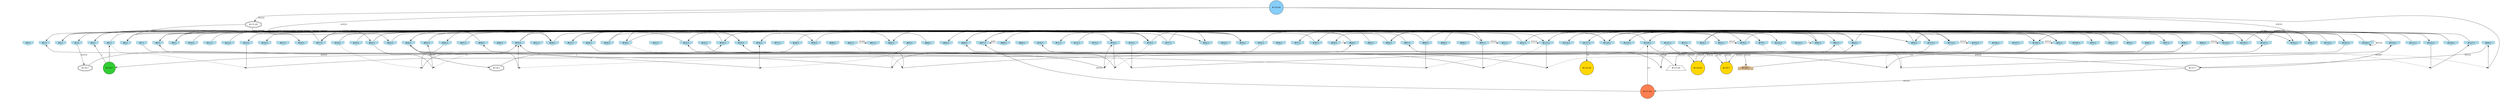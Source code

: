 digraph G {
node[shape = circle]
rankInputs [style = invisible]
rankOutputs [style = invisible]
rankInputs -> rankOutputs [color=invis]
0 [label="#0:1", style = filled, shape = invhouse, color=lightblue]
1 [label="#1:1", style = filled, shape = invhouse, color=lightblue]
2 [label="#2:1", style = filled, shape = invhouse, color=lightblue]
3 [label="#3:1", style = filled, shape = invhouse, color=lightblue]
4 [label="#4:1", style = filled, shape = invhouse, color=lightblue]
5 [label="#5:1", style = filled, shape = invhouse, color=lightblue]
6 [label="#6:1", style = filled, shape = invhouse, color=lightblue]
7 [label="#7:1", style = filled, shape = invhouse, color=lightblue]
8 [label="#8:1", style = filled, shape = invhouse, color=lightblue]
9 [label="#9:1", style = filled, shape = invhouse, color=lightblue]
10 [label="#10:1", style = filled, shape = invhouse, color=lightblue]
11 [label="#11:1", style = filled, shape = invhouse, color=lightblue]
12 [label="#12:1", style = filled, shape = invhouse, color=lightblue]
13 [label="#13:1", style = filled, shape = invhouse, color=lightblue]
14 [label="#14:1", style = filled, shape = invhouse, color=lightblue]
15 [label="#15:1", style = filled, shape = invhouse, color=lightblue]
16 [label="#16:1", style = filled, shape = invhouse, color=lightblue]
17 [label="#17:1", style = filled, shape = invhouse, color=lightblue]
18 [label="#18:1", style = filled, shape = invhouse, color=lightblue]
19 [label="#19:1", style = filled, shape = invhouse, color=lightblue]
20 [label="#20:1", style = filled, shape = invhouse, color=lightblue]
21 [label="#21:1", style = filled, shape = invhouse, color=lightblue]
22 [label="#22:1", style = filled, shape = invhouse, color=lightblue]
23 [label="#23:1", style = filled, shape = invhouse, color=lightblue]
24 [label="#24:1", style = filled, shape = invhouse, color=lightblue]
25 [label="#25:1", style = filled, shape = invhouse, color=lightblue]
26 [label="#26:1", style = filled, shape = invhouse, color=lightblue]
27 [label="#27:1", style = filled, shape = invhouse, color=lightblue]
28 [label="#28:1", style = filled, shape = invhouse, color=lightblue]
29 [label="#29:1", style = filled, shape = invhouse, color=lightblue]
30 [label="#30:1", style = filled, shape = invhouse, color=lightblue]
31 [label="#31:1", style = filled, shape = invhouse, color=lightblue]
32 [label="#32:1", style = filled, shape = invhouse, color=lightblue]
33 [label="#33:1", style = filled, shape = invhouse, color=lightblue]
34 [label="#34:1", style = filled, shape = invhouse, color=lightblue]
35 [label="#35:1", style = filled, shape = invhouse, color=lightblue]
36 [label="#36:1", style = filled, shape = invhouse, color=lightblue]
37 [label="#37:1", style = filled, shape = invhouse, color=lightblue]
38 [label="#38:1", style = filled, shape = invhouse, color=lightblue]
39 [label="#39:1", style = filled, shape = invhouse, color=lightblue]
40 [label="#40:1", style = filled, shape = invhouse, color=lightblue]
41 [label="#41:1", style = filled, shape = invhouse, color=lightblue]
42 [label="#42:1", style = filled, shape = invhouse, color=lightblue]
43 [label="#43:1", style = filled, shape = invhouse, color=lightblue]
44 [label="#44:1", style = filled, shape = invhouse, color=lightblue]
45 [label="#45:1", style = filled, shape = invhouse, color=lightblue]
46 [label="#46:1", style = filled, shape = invhouse, color=lightblue]
47 [label="#47:1", style = filled, shape = invhouse, color=lightblue]
48 [label="#48:1", style = filled, shape = invhouse, color=lightblue]
49 [label="#49:1", style = filled, shape = invhouse, color=lightblue]
50 [label="#50:1", style = filled, shape = invhouse, color=lightblue]
51 [label="#51:1", style = filled, shape = invhouse, color=lightblue]
52 [label="#52:1", style = filled, shape = invhouse, color=lightblue]
53 [label="#53:1", style = filled, shape = invhouse, color=lightblue]
54 [label="#54:1", style = filled, shape = invhouse, color=lightblue]
55 [label="#55:1", style = filled, shape = invhouse, color=lightblue]
56 [label="#56:1", style = filled, shape = invhouse, color=lightblue]
57 [label="#57:1", style = filled, shape = invhouse, color=lightblue]
58 [label="#58:1", style = filled, shape = invhouse, color=lightblue]
59 [label="#59:1", style = filled, shape = invhouse, color=lightblue]
60 [label="#60:1", style = filled, shape = invhouse, color=lightblue]
61 [label="#61:1", style = filled, shape = invhouse, color=lightblue]
62 [label="#62:1", style = filled, shape = invhouse, color=lightblue]
63 [label="#63:1", style = filled, shape = invhouse, color=lightblue]
64 [label="#64:1", style = filled, shape = invhouse, color=lightblue]
65 [label="#65:1", style = filled, shape = invhouse, color=lightblue]
66 [label="#66:1", style = filled, shape = invhouse, color=lightblue]
67 [label="#67:1", style = filled, shape = invhouse, color=lightblue]
68 [label="#68:1", style = filled, shape = invhouse, color=lightblue]
69 [label="#69:1", style = filled, shape = invhouse, color=lightblue]
70 [label="#70:1", style = filled, shape = invhouse, color=lightblue]
71 [label="#71:1", style = filled, shape = invhouse, color=lightblue]
72 [label="#72:1", style = filled, shape = invhouse, color=lightblue]
73 [label="#73:1", style = filled, shape = invhouse, color=lightblue]
74 [label="#74:1", style = filled, shape = invhouse, color=lightblue]
75 [label="#75:1", style = filled, shape = invhouse, color=lightblue]
76 [label="#76:1", style = filled, shape = invhouse, color=lightblue]
77 [label="#77:1", style = filled, shape = invhouse, color=lightblue]
78 [label="#78:1", style = filled, shape = invhouse, color=lightblue]
79 [label="#79:1", style = filled, shape = invhouse, color=lightblue]
80 [label="#80:1", style = filled, shape = invhouse, color=lightblue]
81 [label="#81:1", style = filled, shape = invhouse, color=lightblue]
82 [label="#82:1", style = filled, shape = invhouse, color=lightblue]
83 [label="#83:1", style = filled, shape = invhouse, color=lightblue]
84 [label="#84:1", style = filled, shape = invhouse, color=lightblue]
85 [label="#85:1", style = filled, shape = invhouse, color=lightblue]
86 [label="#86:1", style = filled, shape = invhouse, color=lightblue]
87 [label="#87:1", style = filled, shape = invhouse, color=lightblue]
88 [label="#88:1", style = filled, shape = invhouse, color=lightblue]
89 [label="#89:1", style = filled, shape = invhouse, color=lightblue]
90 [label="#90:1", style = filled, shape = invhouse, color=lightblue]
91 [label="#91:1", style = filled, shape = invhouse, color=lightblue]
92 [label="#92:1", style = filled, shape = invhouse, color=lightblue]
93 [label="#93:1", style = filled, shape = invhouse, color=lightblue]
94 [label="#94:1", style = filled, shape = invhouse, color=lightblue]
95 [label="#95:1", style = filled, shape = invhouse, color=lightblue]
96 [label="#96:1", style = filled, shape = invhouse, color=lightblue]
97 [label="#97:1", style = filled, shape = invhouse, color=lightblue]
98 [label="#98:1", style = filled, shape = invhouse, color=lightblue]
99 [label="#99:1", style = filled, shape = invhouse, color=lightblue]
100 [label="#100:1", style = filled, shape = invhouse, color=lightblue]
101 [label="#101:1", style = filled, shape = invhouse, color=lightblue]
102 [label="#102:1", style = filled, shape = invhouse, color=lightblue]
103 [label="#103:1", style = filled, shape = invhouse, color=lightblue]
104 [label="#104:1", style = filled, shape = invhouse, color=lightblue]
105 [label="#105:1", style = filled, shape = invhouse, color=lightblue]
106 [label="#106:1", style = filled, shape = invhouse, color=lightblue]
107 [label="#107:1", style = filled, shape = invhouse, color=lightblue]
108 [label="#108:1", style = filled, shape = invhouse, color=lightblue]
109 [label="#109:1", style = filled, shape = invhouse, color=lightblue]
110 [label="#110:1", style = filled, shape = invhouse, color=lightblue]
111 [label="#111:1", style = filled, shape = invhouse, color=lightblue]
112 [label="#112:1", style = filled, shape = invhouse, color=lightblue]
113 [label="#113:1", style = filled, shape = invhouse, color=lightblue]
114 [label="#114:1", style = filled, shape = invhouse, color=lightblue]
115 [label="#115:1", style = filled, shape = invhouse, color=lightblue]
116 [label="#116:1", style = filled, shape = invhouse, color=lightblue]
117 [label="#117:1", style = filled, shape = invhouse, color=lightblue]
118 [label="#118:1", style = filled, shape = invhouse, color=lightblue]
119 [label="#119:1", style = filled, shape = invhouse, color=lightblue]
120 [label="#120:1", style = filled, shape = invhouse, color=lightblue]
121 [label="#121:1", style = filled, shape = invhouse, color=lightblue]
122 [label="#122:1", style = filled, shape = invhouse, color=lightblue]
123 [label="#123:1", style = filled, shape = invhouse, color=lightblue]
124 [label="#124:1", style = filled, shape = invhouse, color=lightblue]
125 [label="#125:1", style = filled, shape = invhouse, color=lightblue]
126 [label="#126:1", style = filled, shape = invhouse, color=lightblue]
127 [label="#127:1", style = filled, shape = invhouse, color=lightblue]
128 [label="#128:1", style = filled, shape = house, color=tan]
129 [label="#129:7", style = filled, fillcolor = gold]
130 [label="#130:49", style = filled, fillcolor = lightskyblue]
131 [label="#131:49", shape = doubleoctagon]
132 [label="#132:49", style = filled, fillcolor = gold]
133 [label="#133:7", shape = doubleoctagon]
134 [label="#134:49", style = filled, fillcolor = gold]
135 [label="#135:49", shape = trapezium]
136 [label="#136:7", shape = doubleoctagon]
137 [label="#137:49", style = filled, fillcolor = coral]
138 [label="#138:1", shape = doubleoctagon]
139 [label="#139:1", style = filled, fillcolor=limegreen]
28 -> 128 [label = "65535"]
84 -> 28 [label = "65535"]
133 -> 35 [label = "65535"]
133 -> 110 [label = "65535"]
34 -> 27 [label = "65535"]
22 -> 115 [label = "65535"]
33 -> 134 [label = "65535"]
45 -> 54 [label = "65535"]
91 -> 32 [label = "65535"]
55 -> 83 [label = "65535"]
134 -> 82 [label = "65535"]
77 -> 80 [label = "65535"]
17 -> 3 [label = "65535"]
25 -> 30 [label = "65535"]
76 -> 52 [label = "65535"]
86 -> 13 [label = "65535"]
4 -> 35 [label = "65535"]
11 -> 54 [label = "65535"]
82 -> 17 [label = "65535"]
47 -> 62 [label = "65535"]
141 [shape = point]
81 -> 141 [style = dashed]
120 -> 141 [dir = none]
141 -> 110
99 -> 124 [label = "65535"]
78 -> 102 [label = "65535"]
106 -> 134 [label = "65535"]
113 -> 105 [label = "65535"]
142 [shape = point]
115 -> 142 [style = dashed]
91 -> 142 [dir = none]
142 -> 70
129 -> 23 [label = "65535"]
143 [shape = point]
121 -> 143 [style = dashed]
108 -> 143 [dir = none]
143 -> 44
112 -> 44 [label = "65535"]
144 [shape = point]
63 -> 144 [style = dashed]
44 -> 144 [dir = none]
144 -> 36
104 -> 36 [label = "65535"]
111 -> 118 [label = "65535"]
98 -> 129 [label = "65535"]
136 -> 34 [label = "65535"]
130 -> 16 [label = "65535"]
104 -> 104 [label = "65535"]
89 -> 92 [label = "65535"]
94 -> 118 [label = "65535"]
145 [shape = point]
99 -> 145 [style = dashed]
115 -> 145 [dir = none]
145 -> 66
17 -> 35 [label = "65535"]
146 [shape = point]
105 -> 146 [style = dashed]
88 -> 146 [dir = none]
146 -> 1
130 -> 83 [label = "65535"]
103 -> 116 [label = "65535"]
25 -> 78 [label = "65535"]
18 -> 125 [label = "65535"]
147 [shape = point]
120 -> 147 [style = dashed]
42 -> 147 [dir = none]
147 -> 45
137 -> 67 [label = "65535"]
133 -> 137 [label = "65535"]
98 -> 17 [label = "65535"]
8 -> 25 [label = "65535"]
101 -> 20 [label = "65535"]
24 -> 78 [label = "65535"]
12 -> 26 [label = "65535"]
135 -> 87 [label = "65535"]
108 -> 92 [label = "65535"]
42 -> 124 [label = "65535"]
130 -> 131 [label = "65535"]
60 -> 133 [label = "65535"]
127 -> 6 [label = "65535"]
4 -> 122 [label = "65535"]
8 -> 92 [label = "65535"]
82 -> 117 [label = "65535"]
85 -> 57 [label = "65535"]
86 -> 91 [label = "65535"]
100 -> 20 [label = "16383"]
48 -> 46 [label = "1023"]
121 -> 129 [label = "32767"]
32 -> 4 [label = "16383"]
148 [shape = point]
30 -> 148 [style = dashed]
96 -> 148 [dir = none]
148 -> 32
149 [shape = point]
41 -> 149 [style = dashed]
75 -> 149 [dir = none]
149 -> 81
150 [shape = point]
5 -> 150 [style = dashed]
13 -> 150 [dir = none]
150 -> 98
68 -> 67 [label = "4095"]
17 -> 35 [label = "15"]
88 -> 67 [label = "65535"]
128 -> 101 [label = "511"]
42 -> 108 [label = "65535"]
22 -> 6 [label = "65535"]
87 -> 1 [label = "65535"]
9 -> 39 [label = "65535"]
26 -> 74 [label = "65535"]
2 -> 100 [label = "1023"]
41 -> 61 [label = "16383"]
64 -> 2 [label = "255"]
30 -> 113 [label = "15"]
80 -> 120 [label = "65535"]
83 -> 59 [label = "65535"]
29 -> 115 [label = "255"]
43 -> 79 [label = "65535"]
72 -> 76 [label = "65535"]
101 -> 62 [label = "65535"]
82 -> 112 [label = "127"]
131 -> 6 [label = "8191"]
84 -> 71 [label = "8191"]
131 -> 43 [label = "511"]
92 -> 68 [label = "4095"]
91 -> 58 [label = "31"]
58 -> 34 [label = "65535"]
24 -> 100 [label = "127"]
151 [shape = point]
63 -> 151 [style = dashed]
55 -> 151 [dir = none]
151 -> 50
117 -> 132 [label = "31"]
50 -> 113 [label = "31"]
50 -> 26 [label = "31"]
19 -> 101 [label = "65535"]
95 -> 8 [label = "15"]
95 -> 119 [label = "65535"]
101 -> 65 [label = "65535"]
10 -> 93 [label = "65535"]
77 -> 44 [label = "65535"]
2 -> 79 [label = "65535"]
120 -> 9 [label = "7"]
45 -> 101 [label = "7"]
138 -> 84 [label = "1"]
44 -> 138 [label = "65535"]
91 -> 21 [label = "65535"]
42 -> 54 [label = "65535"]
39 -> 97 [label = "65535"]
126 -> 119 [label = "65535"]
137 -> 120 [label = "15"]
29 -> 102 [label = "15"]
27 -> 82 [label = "15"]
118 -> 86 [label = "65535"]
5 -> 76 [label = "65535"]
152 [shape = point]
121 -> 152 [style = dashed]
74 -> 152 [dir = none]
152 -> 8
94 -> 115 [label = "7"]
153 [shape = point]
76 -> 153 [style = dashed]
7 -> 153 [dir = none]
153 -> 74
66 -> 108 [label = "1"]
154 [shape = point]
96 -> 154 [style = dashed]
44 -> 154 [dir = none]
154 -> 50
38 -> 52 [label = "65535"]
155 [shape = point]
79 -> 155 [style = dashed]
125 -> 155 [dir = none]
155 -> 127
139 -> 5 [label = "1"]
38 -> 139 [label = "3"]
92 -> 22 [label = "3"]
67 -> 118 [label = "65535"]
59 -> 84 [label = "1"]
9 -> 76 [label = "65535"]
123 -> 80 [label = "3"]
110 -> 108 [label = "1"]
18 -> 81 [label = "3"]
112 -> 135 [label = "65535"]
156 [shape = point]
113 -> 156 [style = dashed]
103 -> 156 [dir = none]
156 -> 48
139 -> 4 [label = "1"]
114 -> 14 [label = "65535"]
17 -> 42 [label = "65535"]
3 -> 136 [label = "65535"]
157 [shape = point]
122 -> 157 [style = dashed]
130 -> 157 [dir = none]
157 -> 60
88 -> 103 [label = "65535"]
158 [shape = point]
18 -> 158 [style = dashed]
46 -> 158 [dir = none]
158 -> 50
126 -> 66 [label = "1"]
{
	rank = same
	rankdir = TB
	rankInputs -> 0 -> 1 -> 2 -> 3 -> 4 -> 5 -> 6 -> 7 -> 8 -> 9 -> 10 -> 11 -> 12 -> 13 -> 14 -> 15 -> 16 -> 17 -> 18 -> 19 -> 20 -> 21 -> 22 -> 23 -> 24 -> 25 -> 26 -> 27 -> 28 -> 29 -> 30 -> 31 -> 32 -> 33 -> 34 -> 35 -> 36 -> 37 -> 38 -> 39 -> 40 -> 41 -> 42 -> 43 -> 44 -> 45 -> 46 -> 47 -> 48 -> 49 -> 50 -> 51 -> 52 -> 53 -> 54 -> 55 -> 56 -> 57 -> 58 -> 59 -> 60 -> 61 -> 62 -> 63 -> 64 -> 65 -> 66 -> 67 -> 68 -> 69 -> 70 -> 71 -> 72 -> 73 -> 74 -> 75 -> 76 -> 77 -> 78 -> 79 -> 80 -> 81 -> 82 -> 83 -> 84 -> 85 -> 86 -> 87 -> 88 -> 89 -> 90 -> 91 -> 92 -> 93 -> 94 -> 95 -> 96 -> 97 -> 98 -> 99 -> 100 -> 101 -> 102 -> 103 -> 104 -> 105 -> 106 -> 107 -> 108 -> 109 -> 110 -> 111 -> 112 -> 113 -> 114 -> 115 -> 116 -> 117 -> 118 -> 119 -> 120 -> 121 -> 122 -> 123 -> 124 -> 125 -> 126 -> 127 [style = invis]
}
{
	rank = same
	rankdir = TB
	rankOutputs -> 128 [style = invis]
}
}
